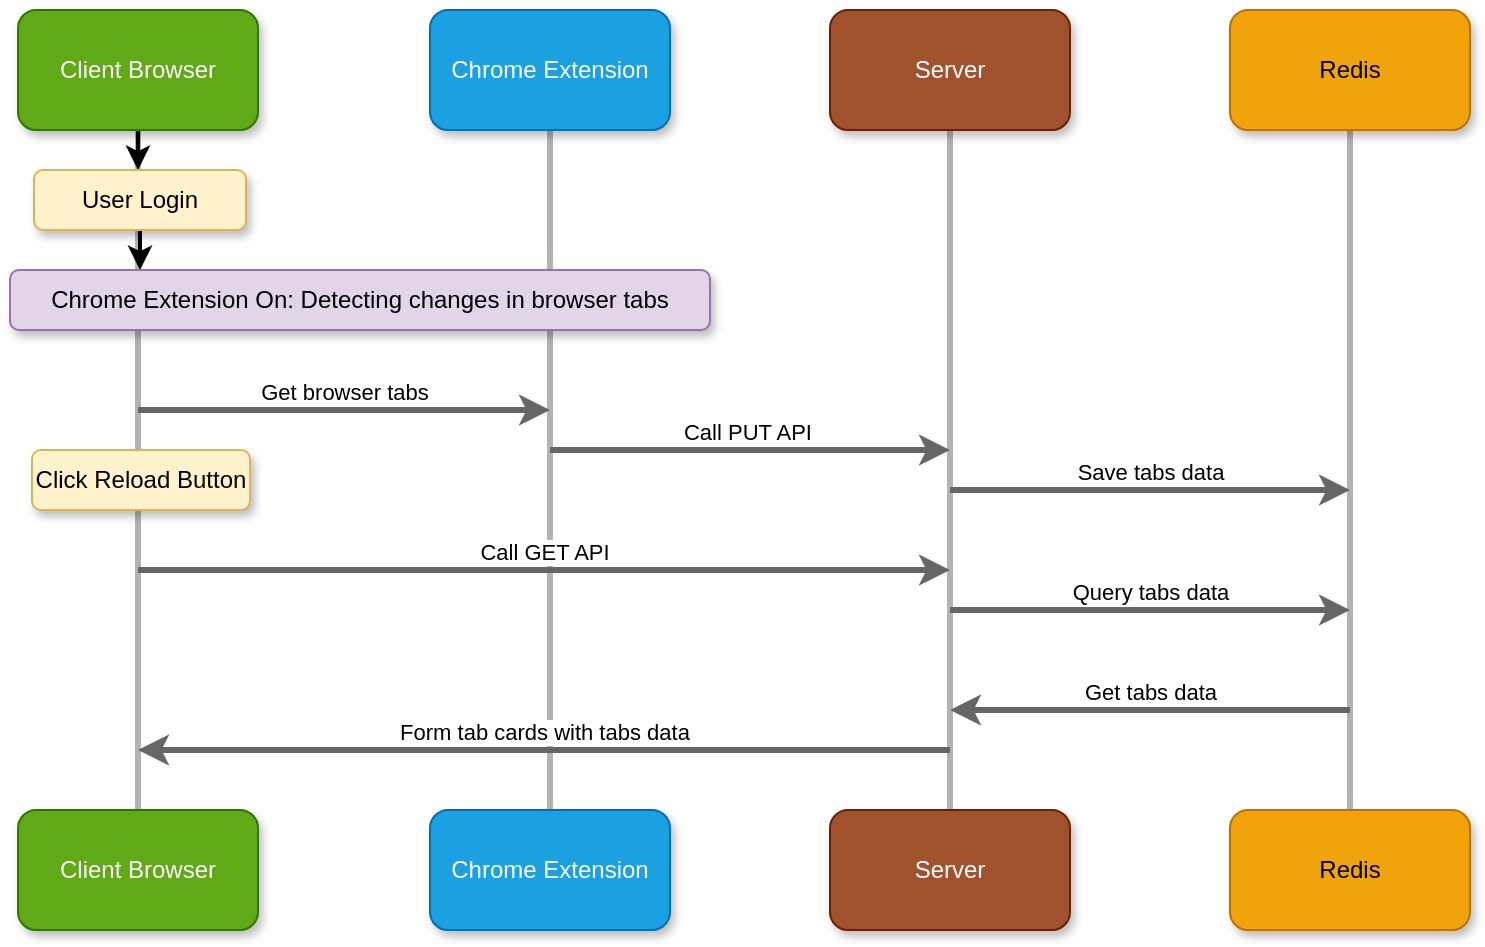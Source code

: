 <mxfile version="21.0.1" type="device"><diagram name="第 1 页" id="QzersYG26GknJ3NYyNGt"><mxGraphModel dx="1221" dy="452" grid="1" gridSize="10" guides="1" tooltips="1" connect="1" arrows="1" fold="1" page="1" pageScale="1" pageWidth="827" pageHeight="1169" math="0" shadow="0"><root><mxCell id="0"/><mxCell id="1" parent="0"/><mxCell id="6DS2pzIJkdsjp9AkDKOv-7" style="edgeStyle=orthogonalEdgeStyle;rounded=0;orthogonalLoop=1;jettySize=auto;html=1;exitX=0.5;exitY=1;exitDx=0;exitDy=0;entryX=0.5;entryY=0;entryDx=0;entryDy=0;fillColor=#f5f5f5;strokeColor=#B3B3B3;endArrow=none;endFill=0;strokeWidth=3;" parent="1" source="6DS2pzIJkdsjp9AkDKOv-1" target="6DS2pzIJkdsjp9AkDKOv-4" edge="1"><mxGeometry relative="1" as="geometry"/></mxCell><mxCell id="6DS2pzIJkdsjp9AkDKOv-50" style="edgeStyle=orthogonalEdgeStyle;rounded=0;orthogonalLoop=1;jettySize=auto;html=1;exitX=0.5;exitY=1;exitDx=0;exitDy=0;strokeColor=#000000;strokeWidth=2;fontColor=#666666;startArrow=none;startFill=0;endArrow=classic;endFill=1;" parent="1" source="6DS2pzIJkdsjp9AkDKOv-1" edge="1"><mxGeometry relative="1" as="geometry"><mxPoint x="214" y="200" as="targetPoint"/></mxGeometry></mxCell><mxCell id="6DS2pzIJkdsjp9AkDKOv-1" value="Client Browser" style="rounded=1;whiteSpace=wrap;html=1;fillColor=#60a917;strokeColor=#2D7600;fontColor=#ffffff;shadow=1;" parent="1" vertex="1"><mxGeometry x="154" y="120" width="120" height="60" as="geometry"/></mxCell><mxCell id="6DS2pzIJkdsjp9AkDKOv-9" style="edgeStyle=orthogonalEdgeStyle;rounded=0;orthogonalLoop=1;jettySize=auto;html=1;exitX=0.5;exitY=1;exitDx=0;exitDy=0;entryX=0.5;entryY=0;entryDx=0;entryDy=0;strokeColor=#B3B3B3;strokeWidth=3;endArrow=none;endFill=0;" parent="1" source="6DS2pzIJkdsjp9AkDKOv-2" target="6DS2pzIJkdsjp9AkDKOv-6" edge="1"><mxGeometry relative="1" as="geometry"/></mxCell><mxCell id="6DS2pzIJkdsjp9AkDKOv-2" value="Server" style="rounded=1;whiteSpace=wrap;html=1;fillColor=#a0522d;strokeColor=#6D1F00;fontColor=#ffffff;shadow=1;" parent="1" vertex="1"><mxGeometry x="560" y="120" width="120" height="60" as="geometry"/></mxCell><mxCell id="6DS2pzIJkdsjp9AkDKOv-8" style="edgeStyle=orthogonalEdgeStyle;rounded=0;orthogonalLoop=1;jettySize=auto;html=1;exitX=0.5;exitY=1;exitDx=0;exitDy=0;entryX=0.5;entryY=0;entryDx=0;entryDy=0;strokeColor=#B3B3B3;strokeWidth=3;endArrow=none;endFill=0;" parent="1" source="6DS2pzIJkdsjp9AkDKOv-3" target="6DS2pzIJkdsjp9AkDKOv-5" edge="1"><mxGeometry relative="1" as="geometry"/></mxCell><mxCell id="6DS2pzIJkdsjp9AkDKOv-3" value="Chrome Extension" style="rounded=1;whiteSpace=wrap;html=1;fillColor=#1ba1e2;strokeColor=#006EAF;fontColor=#ffffff;shadow=1;" parent="1" vertex="1"><mxGeometry x="360" y="120" width="120" height="60" as="geometry"/></mxCell><mxCell id="6DS2pzIJkdsjp9AkDKOv-4" value="Client Browser" style="rounded=1;whiteSpace=wrap;html=1;fillColor=#60a917;strokeColor=#2D7600;fontColor=#ffffff;shadow=1;" parent="1" vertex="1"><mxGeometry x="154" y="520" width="120" height="60" as="geometry"/></mxCell><mxCell id="6DS2pzIJkdsjp9AkDKOv-5" value="Chrome Extension" style="rounded=1;whiteSpace=wrap;html=1;fillColor=#1ba1e2;strokeColor=#006EAF;fontColor=#ffffff;shadow=1;" parent="1" vertex="1"><mxGeometry x="360" y="520" width="120" height="60" as="geometry"/></mxCell><mxCell id="6DS2pzIJkdsjp9AkDKOv-6" value="Server" style="rounded=1;whiteSpace=wrap;html=1;fillColor=#a0522d;strokeColor=#6D1F00;fontColor=#ffffff;shadow=1;" parent="1" vertex="1"><mxGeometry x="560" y="520" width="120" height="60" as="geometry"/></mxCell><mxCell id="6DS2pzIJkdsjp9AkDKOv-11" value="Get browser tabs" style="endArrow=classic;html=1;rounded=0;strokeColor=#666666;strokeWidth=3;labelPosition=center;verticalLabelPosition=top;align=center;verticalAlign=bottom;" parent="1" edge="1"><mxGeometry width="50" height="50" relative="1" as="geometry"><mxPoint x="214" y="320" as="sourcePoint"/><mxPoint x="420" y="320" as="targetPoint"/><mxPoint as="offset"/></mxGeometry></mxCell><mxCell id="6DS2pzIJkdsjp9AkDKOv-62" style="edgeStyle=orthogonalEdgeStyle;rounded=0;orthogonalLoop=1;jettySize=auto;html=1;exitX=0.5;exitY=1;exitDx=0;exitDy=0;strokeColor=#000000;strokeWidth=2;fontColor=#666666;startArrow=none;startFill=0;endArrow=classic;endFill=1;" parent="1" source="6DS2pzIJkdsjp9AkDKOv-12" edge="1"><mxGeometry relative="1" as="geometry"><mxPoint x="215" y="250" as="targetPoint"/></mxGeometry></mxCell><mxCell id="6DS2pzIJkdsjp9AkDKOv-12" value="User Login" style="rounded=1;whiteSpace=wrap;html=1;shadow=1;fillColor=#fff2cc;strokeColor=#d6b656;" parent="1" vertex="1"><mxGeometry x="162" y="200" width="106" height="30" as="geometry"/></mxCell><mxCell id="6DS2pzIJkdsjp9AkDKOv-45" style="edgeStyle=orthogonalEdgeStyle;rounded=0;orthogonalLoop=1;jettySize=auto;html=1;exitX=0.5;exitY=1;exitDx=0;exitDy=0;entryX=0.5;entryY=0;entryDx=0;entryDy=0;strokeColor=#B3B3B3;strokeWidth=3;fontColor=#666666;startArrow=none;startFill=0;endArrow=none;endFill=0;" parent="1" source="6DS2pzIJkdsjp9AkDKOv-42" target="6DS2pzIJkdsjp9AkDKOv-43" edge="1"><mxGeometry relative="1" as="geometry"/></mxCell><mxCell id="6DS2pzIJkdsjp9AkDKOv-42" value="Redis" style="rounded=1;whiteSpace=wrap;html=1;fillColor=#f0a30a;strokeColor=#BD7000;fontColor=#000000;shadow=1;" parent="1" vertex="1"><mxGeometry x="760" y="120" width="120" height="60" as="geometry"/></mxCell><mxCell id="6DS2pzIJkdsjp9AkDKOv-43" value="Redis" style="rounded=1;whiteSpace=wrap;html=1;fillColor=#f0a30a;strokeColor=#BD7000;fontColor=#000000;shadow=1;" parent="1" vertex="1"><mxGeometry x="760" y="520" width="120" height="60" as="geometry"/></mxCell><mxCell id="6DS2pzIJkdsjp9AkDKOv-46" value="Call PUT API&amp;nbsp;" style="endArrow=classic;html=1;rounded=0;strokeColor=#666666;strokeWidth=3;labelPosition=center;verticalLabelPosition=top;align=center;verticalAlign=bottom;" parent="1" edge="1"><mxGeometry width="50" height="50" relative="1" as="geometry"><mxPoint x="420" y="340" as="sourcePoint"/><mxPoint x="620" y="340" as="targetPoint"/><mxPoint as="offset"/></mxGeometry></mxCell><mxCell id="6DS2pzIJkdsjp9AkDKOv-47" value="Save tabs data" style="endArrow=classic;html=1;rounded=0;strokeColor=#666666;strokeWidth=3;labelPosition=center;verticalLabelPosition=top;align=center;verticalAlign=bottom;" parent="1" edge="1"><mxGeometry width="50" height="50" relative="1" as="geometry"><mxPoint x="620" y="360" as="sourcePoint"/><mxPoint x="820" y="360" as="targetPoint"/><mxPoint as="offset"/></mxGeometry></mxCell><mxCell id="6DS2pzIJkdsjp9AkDKOv-48" value="Chrome Extension On: Detecting changes in browser tabs" style="rounded=1;whiteSpace=wrap;html=1;shadow=1;fillColor=#e1d5e7;strokeColor=#9673a6;" parent="1" vertex="1"><mxGeometry x="150" y="250" width="350" height="30" as="geometry"/></mxCell><mxCell id="6DS2pzIJkdsjp9AkDKOv-52" value="Click Reload Button" style="rounded=1;whiteSpace=wrap;html=1;shadow=1;fillColor=#fff2cc;strokeColor=#d6b656;" parent="1" vertex="1"><mxGeometry x="161" y="340" width="109" height="30" as="geometry"/></mxCell><mxCell id="6DS2pzIJkdsjp9AkDKOv-53" value="Call GET API" style="endArrow=classic;html=1;rounded=0;strokeColor=#666666;strokeWidth=3;labelPosition=center;verticalLabelPosition=top;align=center;verticalAlign=bottom;" parent="1" edge="1"><mxGeometry width="50" height="50" relative="1" as="geometry"><mxPoint x="214" y="400" as="sourcePoint"/><mxPoint x="620" y="400" as="targetPoint"/><mxPoint as="offset"/></mxGeometry></mxCell><mxCell id="6DS2pzIJkdsjp9AkDKOv-54" value="Get tabs data" style="endArrow=none;html=1;rounded=0;strokeColor=#666666;strokeWidth=3;labelPosition=center;verticalLabelPosition=top;align=center;verticalAlign=bottom;startArrow=classic;startFill=1;endFill=0;" parent="1" edge="1"><mxGeometry width="50" height="50" relative="1" as="geometry"><mxPoint x="620" y="470" as="sourcePoint"/><mxPoint x="820" y="470" as="targetPoint"/><mxPoint as="offset"/></mxGeometry></mxCell><mxCell id="6DS2pzIJkdsjp9AkDKOv-55" value="Query tabs data" style="endArrow=classic;html=1;rounded=0;strokeColor=#666666;strokeWidth=3;labelPosition=center;verticalLabelPosition=top;align=center;verticalAlign=bottom;" parent="1" edge="1"><mxGeometry width="50" height="50" relative="1" as="geometry"><mxPoint x="620" y="420" as="sourcePoint"/><mxPoint x="820" y="420" as="targetPoint"/><mxPoint as="offset"/></mxGeometry></mxCell><mxCell id="6DS2pzIJkdsjp9AkDKOv-56" value="Form tab cards with tabs data" style="endArrow=none;html=1;rounded=0;strokeColor=#666666;strokeWidth=3;labelPosition=center;verticalLabelPosition=top;align=center;verticalAlign=bottom;startArrow=classic;startFill=1;endFill=0;" parent="1" edge="1"><mxGeometry width="50" height="50" relative="1" as="geometry"><mxPoint x="214" y="490" as="sourcePoint"/><mxPoint x="620" y="490" as="targetPoint"/><mxPoint as="offset"/></mxGeometry></mxCell></root></mxGraphModel></diagram></mxfile>